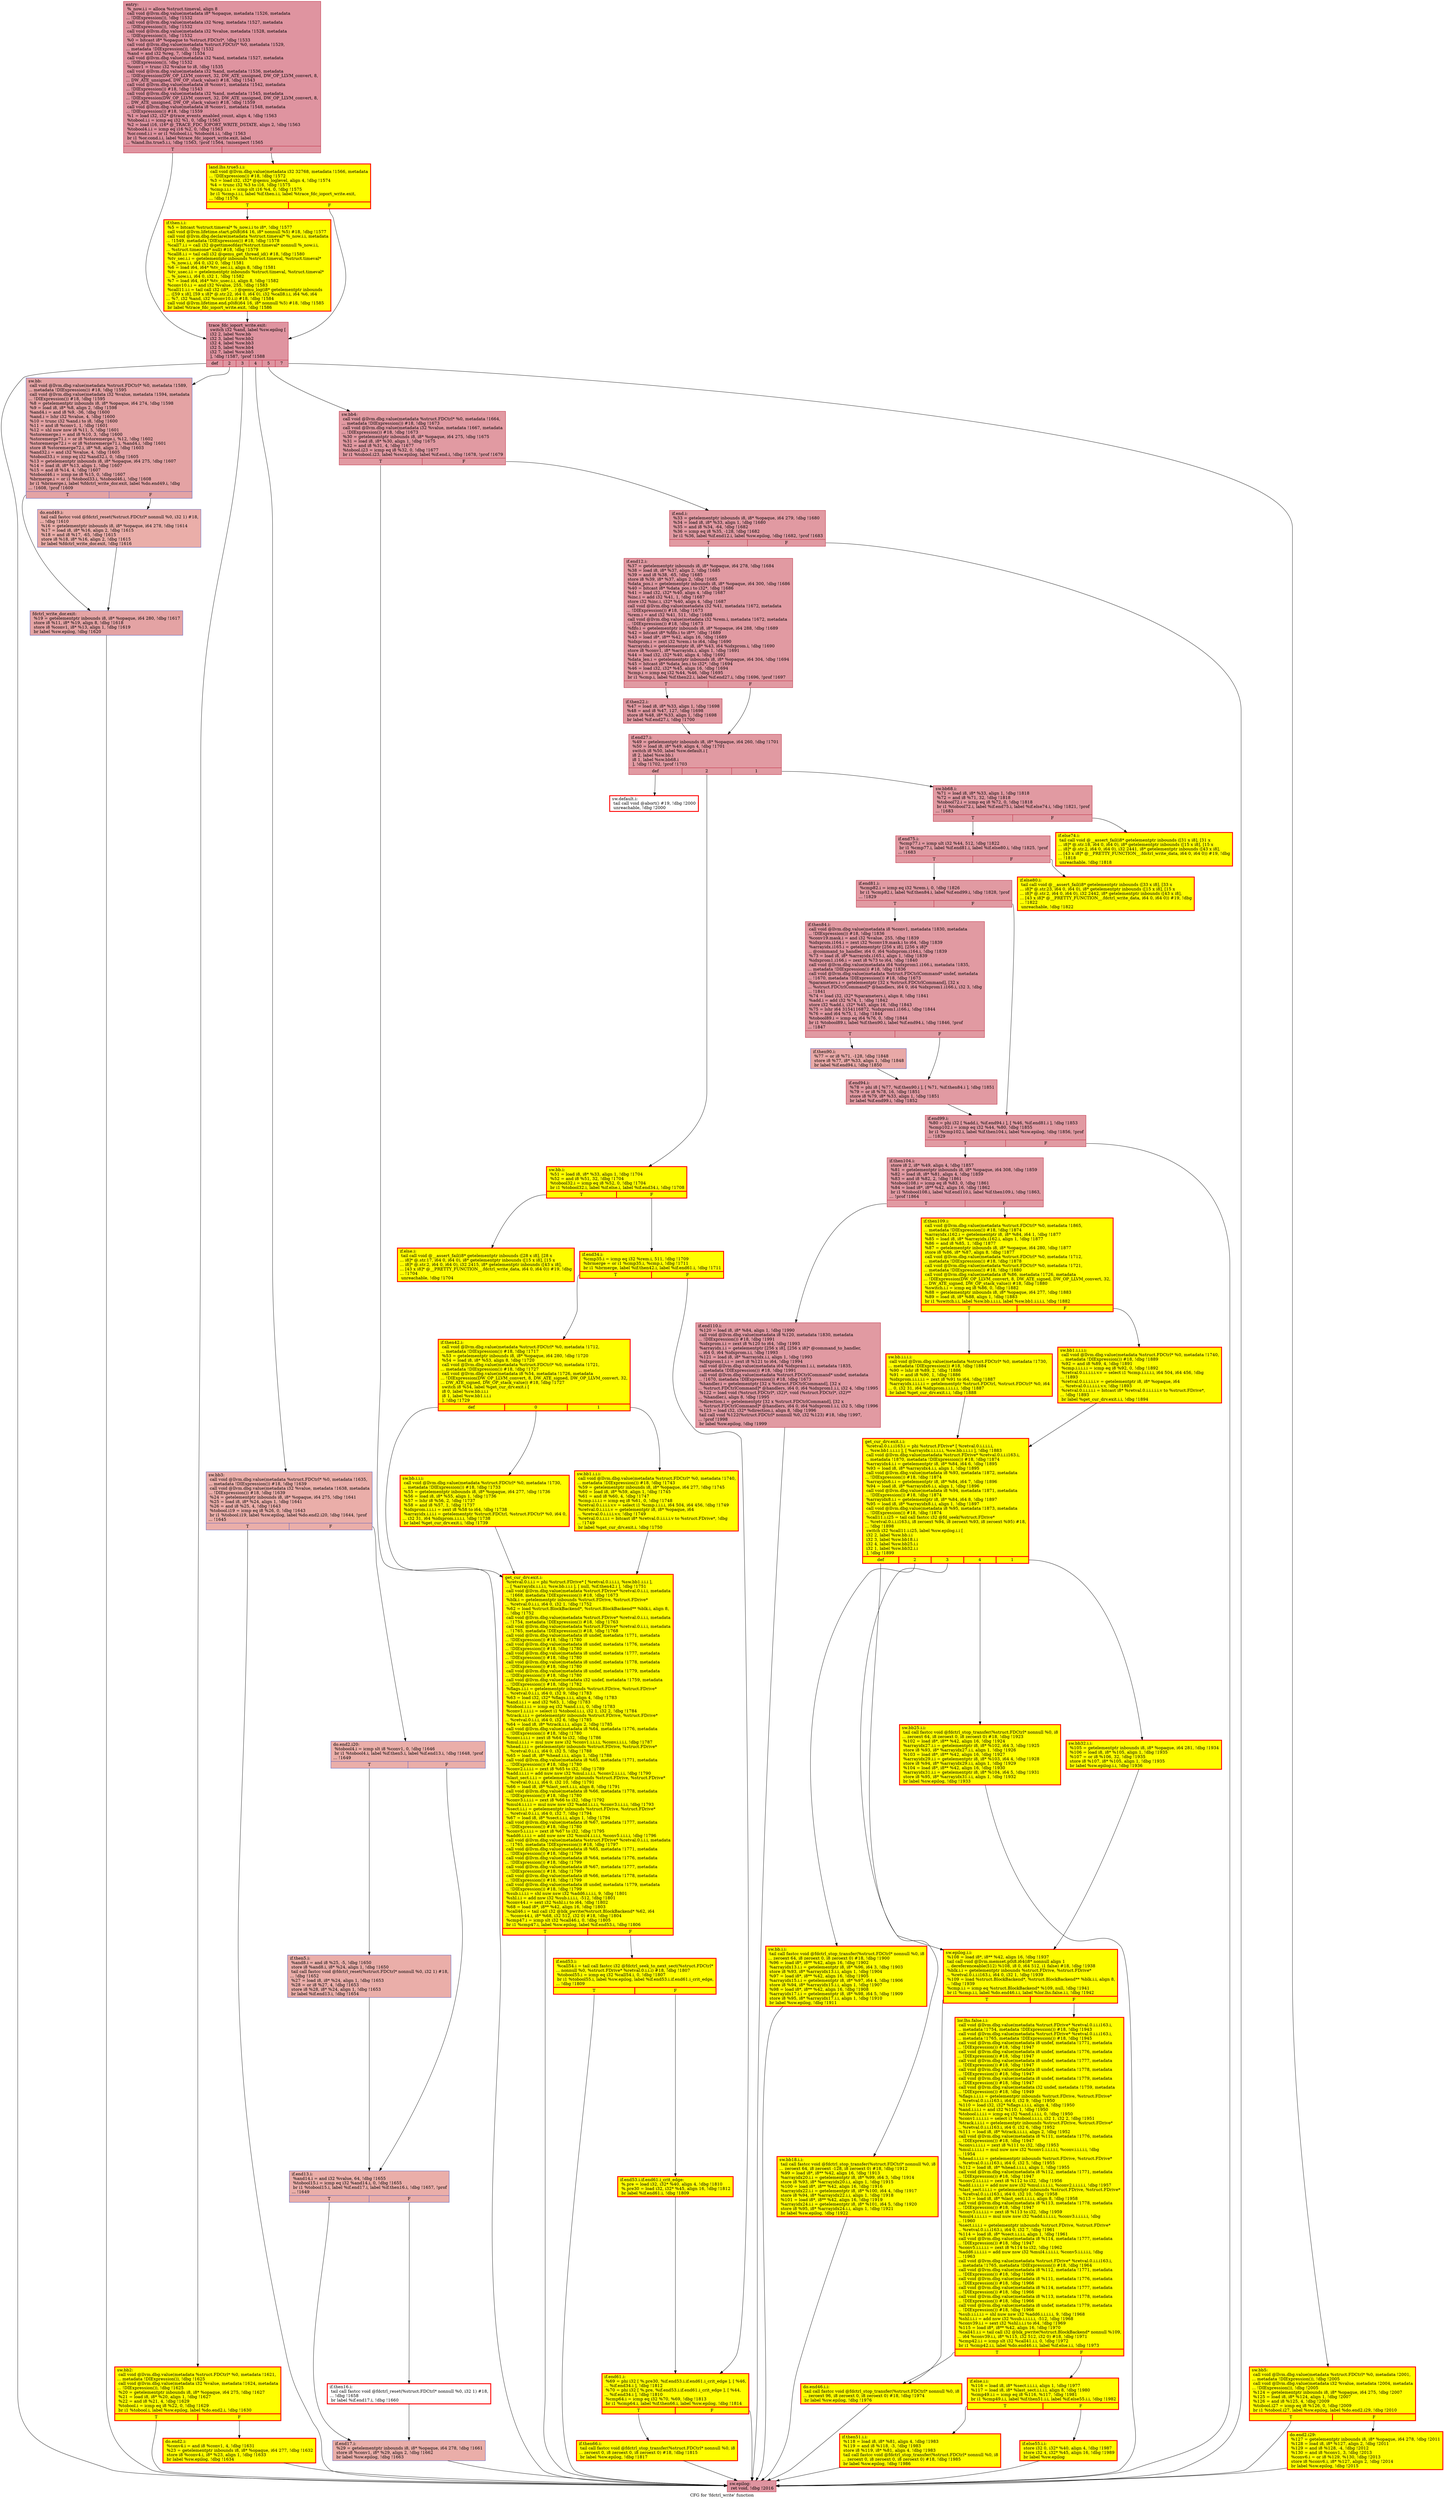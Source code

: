 digraph "CFG for 'fdctrl_write' function" {
	label="CFG for 'fdctrl_write' function";

	Node0x55f141064280 [shape=record,color="#b70d28ff", style=filled, fillcolor="#b70d2870",label="{entry:\l  %_now.i.i = alloca %struct.timeval, align 8\l  call void @llvm.dbg.value(metadata i8* %opaque, metadata !1526, metadata\l... !DIExpression()), !dbg !1532\l  call void @llvm.dbg.value(metadata i32 %reg, metadata !1527, metadata\l... !DIExpression()), !dbg !1532\l  call void @llvm.dbg.value(metadata i32 %value, metadata !1528, metadata\l... !DIExpression()), !dbg !1532\l  %0 = bitcast i8* %opaque to %struct.FDCtrl*, !dbg !1533\l  call void @llvm.dbg.value(metadata %struct.FDCtrl* %0, metadata !1529,\l... metadata !DIExpression()), !dbg !1532\l  %and = and i32 %reg, 7, !dbg !1534\l  call void @llvm.dbg.value(metadata i32 %and, metadata !1527, metadata\l... !DIExpression()), !dbg !1532\l  %conv1 = trunc i32 %value to i8, !dbg !1535\l  call void @llvm.dbg.value(metadata i32 %and, metadata !1536, metadata\l... !DIExpression(DW_OP_LLVM_convert, 32, DW_ATE_unsigned, DW_OP_LLVM_convert, 8,\l... DW_ATE_unsigned, DW_OP_stack_value)) #18, !dbg !1543\l  call void @llvm.dbg.value(metadata i8 %conv1, metadata !1542, metadata\l... !DIExpression()) #18, !dbg !1543\l  call void @llvm.dbg.value(metadata i32 %and, metadata !1545, metadata\l... !DIExpression(DW_OP_LLVM_convert, 32, DW_ATE_unsigned, DW_OP_LLVM_convert, 8,\l... DW_ATE_unsigned, DW_OP_stack_value)) #18, !dbg !1559\l  call void @llvm.dbg.value(metadata i8 %conv1, metadata !1548, metadata\l... !DIExpression()) #18, !dbg !1559\l  %1 = load i32, i32* @trace_events_enabled_count, align 4, !dbg !1563\l  %tobool.i.i = icmp eq i32 %1, 0, !dbg !1563\l  %2 = load i16, i16* @_TRACE_FDC_IOPORT_WRITE_DSTATE, align 2, !dbg !1563\l  %tobool4.i.i = icmp eq i16 %2, 0, !dbg !1563\l  %or.cond.i.i = or i1 %tobool.i.i, %tobool4.i.i, !dbg !1563\l  br i1 %or.cond.i.i, label %trace_fdc_ioport_write.exit, label\l... %land.lhs.true5.i.i, !dbg !1563, !prof !1564, !misexpect !1565\l|{<s0>T|<s1>F}}"];
	Node0x55f141064280:s0 -> Node0x55f14105be40;
	Node0x55f141064280:s1 -> Node0x55f141142020;
	Node0x55f141142020 [shape=record,penwidth=3.0, style="filled", color="red", fillcolor="yellow",label="{land.lhs.true5.i.i:                               \l  call void @llvm.dbg.value(metadata i32 32768, metadata !1566, metadata\l... !DIExpression()) #18, !dbg !1572\l  %3 = load i32, i32* @qemu_loglevel, align 4, !dbg !1574\l  %4 = trunc i32 %3 to i16, !dbg !1575\l  %cmp.i.i.i = icmp slt i16 %4, 0, !dbg !1575\l  br i1 %cmp.i.i.i, label %if.then.i.i, label %trace_fdc_ioport_write.exit,\l... !dbg !1576\l|{<s0>T|<s1>F}}"];
	Node0x55f141142020:s0 -> Node0x55f141079f00;
	Node0x55f141142020:s1 -> Node0x55f14105be40;
	Node0x55f141079f00 [shape=record,penwidth=3.0, style="filled", color="red", fillcolor="yellow",label="{if.then.i.i:                                      \l  %5 = bitcast %struct.timeval* %_now.i.i to i8*, !dbg !1577\l  call void @llvm.lifetime.start.p0i8(i64 16, i8* nonnull %5) #18, !dbg !1577\l  call void @llvm.dbg.declare(metadata %struct.timeval* %_now.i.i, metadata\l... !1549, metadata !DIExpression()) #18, !dbg !1578\l  %call7.i.i = call i32 @gettimeofday(%struct.timeval* nonnull %_now.i.i,\l... %struct.timezone* null) #18, !dbg !1579\l  %call8.i.i = tail call i32 @qemu_get_thread_id() #18, !dbg !1580\l  %tv_sec.i.i = getelementptr inbounds %struct.timeval, %struct.timeval*\l... %_now.i.i, i64 0, i32 0, !dbg !1581\l  %6 = load i64, i64* %tv_sec.i.i, align 8, !dbg !1581\l  %tv_usec.i.i = getelementptr inbounds %struct.timeval, %struct.timeval*\l... %_now.i.i, i64 0, i32 1, !dbg !1582\l  %7 = load i64, i64* %tv_usec.i.i, align 8, !dbg !1582\l  %conv10.i.i = and i32 %value, 255, !dbg !1583\l  %call11.i.i = tail call i32 (i8*, ...) @qemu_log(i8* getelementptr inbounds\l... ([59 x i8], [59 x i8]* @.str.22, i64 0, i64 0), i32 %call8.i.i, i64 %6, i64\l... %7, i32 %and, i32 %conv10.i.i) #18, !dbg !1584\l  call void @llvm.lifetime.end.p0i8(i64 16, i8* nonnull %5) #18, !dbg !1585\l  br label %trace_fdc_ioport_write.exit, !dbg !1586\l}"];
	Node0x55f141079f00 -> Node0x55f14105be40;
	Node0x55f14105be40 [shape=record,color="#b70d28ff", style=filled, fillcolor="#b70d2870",label="{trace_fdc_ioport_write.exit:                      \l  switch i32 %and, label %sw.epilog [\l    i32 2, label %sw.bb\l    i32 3, label %sw.bb2\l    i32 4, label %sw.bb3\l    i32 5, label %sw.bb4\l    i32 7, label %sw.bb5\l  ], !dbg !1587, !prof !1588\l|{<s0>def|<s1>2|<s2>3|<s3>4|<s4>5|<s5>7}}"];
	Node0x55f14105be40:s0 -> Node0x55f140de2eb0;
	Node0x55f14105be40:s1 -> Node0x55f1410ccc70;
	Node0x55f14105be40:s2 -> Node0x55f140f42040;
	Node0x55f14105be40:s3 -> Node0x55f140f42890;
	Node0x55f14105be40:s4 -> Node0x55f140f40370;
	Node0x55f14105be40:s5 -> Node0x55f140f674a0;
	Node0x55f1410ccc70 [shape=record,color="#3d50c3ff", style=filled, fillcolor="#c32e3170",label="{sw.bb:                                            \l  call void @llvm.dbg.value(metadata %struct.FDCtrl* %0, metadata !1589,\l... metadata !DIExpression()) #18, !dbg !1595\l  call void @llvm.dbg.value(metadata i32 %value, metadata !1594, metadata\l... !DIExpression()) #18, !dbg !1595\l  %8 = getelementptr inbounds i8, i8* %opaque, i64 274, !dbg !1598\l  %9 = load i8, i8* %8, align 2, !dbg !1598\l  %and4.i = and i8 %9, -36, !dbg !1600\l  %and.i = lshr i32 %value, 4, !dbg !1600\l  %10 = trunc i32 %and.i to i8, !dbg !1600\l  %11 = and i8 %conv1, 1, !dbg !1601\l  %12 = shl nuw nsw i8 %11, 5, !dbg !1601\l  %storemerge.i = and i8 %10, 3, !dbg !1600\l  %storemerge71.i = or i8 %storemerge.i, %12, !dbg !1602\l  %storemerge72.i = or i8 %storemerge71.i, %and4.i, !dbg !1601\l  store i8 %storemerge72.i, i8* %8, align 2, !dbg !1603\l  %and32.i = and i32 %value, 4, !dbg !1605\l  %tobool33.i = icmp eq i32 %and32.i, 0, !dbg !1605\l  %13 = getelementptr inbounds i8, i8* %opaque, i64 275, !dbg !1607\l  %14 = load i8, i8* %13, align 1, !dbg !1607\l  %15 = and i8 %14, 4, !dbg !1607\l  %tobool46.i = icmp ne i8 %15, 0, !dbg !1607\l  %brmerge.i = or i1 %tobool33.i, %tobool46.i, !dbg !1608\l  br i1 %brmerge.i, label %fdctrl_write_dor.exit, label %do.end49.i, !dbg\l... !1608, !prof !1609\l|{<s0>T|<s1>F}}"];
	Node0x55f1410ccc70:s0 -> Node0x55f14119ffc0;
	Node0x55f1410ccc70:s1 -> Node0x55f1411d5d40;
	Node0x55f1411d5d40 [shape=record,color="#3d50c3ff", style=filled, fillcolor="#d0473d70",label="{do.end49.i:                                       \l  tail call fastcc void @fdctrl_reset(%struct.FDCtrl* nonnull %0, i32 1) #18,\l... !dbg !1610\l  %16 = getelementptr inbounds i8, i8* %opaque, i64 278, !dbg !1614\l  %17 = load i8, i8* %16, align 2, !dbg !1615\l  %18 = and i8 %17, -65, !dbg !1615\l  store i8 %18, i8* %16, align 2, !dbg !1615\l  br label %fdctrl_write_dor.exit, !dbg !1616\l}"];
	Node0x55f1411d5d40 -> Node0x55f14119ffc0;
	Node0x55f14119ffc0 [shape=record,color="#3d50c3ff", style=filled, fillcolor="#c32e3170",label="{fdctrl_write_dor.exit:                            \l  %19 = getelementptr inbounds i8, i8* %opaque, i64 280, !dbg !1617\l  store i8 %11, i8* %19, align 8, !dbg !1618\l  store i8 %conv1, i8* %13, align 1, !dbg !1619\l  br label %sw.epilog, !dbg !1620\l}"];
	Node0x55f14119ffc0 -> Node0x55f140de2eb0;
	Node0x55f140f42040 [shape=record,penwidth=3.0, style="filled", color="red", fillcolor="yellow",label="{sw.bb2:                                           \l  call void @llvm.dbg.value(metadata %struct.FDCtrl* %0, metadata !1621,\l... metadata !DIExpression()), !dbg !1625\l  call void @llvm.dbg.value(metadata i32 %value, metadata !1624, metadata\l... !DIExpression()), !dbg !1625\l  %20 = getelementptr inbounds i8, i8* %opaque, i64 275, !dbg !1627\l  %21 = load i8, i8* %20, align 1, !dbg !1627\l  %22 = and i8 %21, 4, !dbg !1629\l  %tobool.i = icmp eq i8 %22, 0, !dbg !1629\l  br i1 %tobool.i, label %sw.epilog, label %do.end2.i, !dbg !1630\l|{<s0>T|<s1>F}}"];
	Node0x55f140f42040:s0 -> Node0x55f140de2eb0;
	Node0x55f140f42040:s1 -> Node0x55f14107a4e0;
	Node0x55f14107a4e0 [shape=record,penwidth=3.0, style="filled", color="red", fillcolor="yellow",label="{do.end2.i:                                        \l  %conv4.i = and i8 %conv1, 4, !dbg !1631\l  %23 = getelementptr inbounds i8, i8* %opaque, i64 277, !dbg !1632\l  store i8 %conv4.i, i8* %23, align 1, !dbg !1633\l  br label %sw.epilog, !dbg !1634\l}"];
	Node0x55f14107a4e0 -> Node0x55f140de2eb0;
	Node0x55f140f42890 [shape=record,color="#3d50c3ff", style=filled, fillcolor="#d0473d70",label="{sw.bb3:                                           \l  call void @llvm.dbg.value(metadata %struct.FDCtrl* %0, metadata !1635,\l... metadata !DIExpression()) #18, !dbg !1639\l  call void @llvm.dbg.value(metadata i32 %value, metadata !1638, metadata\l... !DIExpression()) #18, !dbg !1639\l  %24 = getelementptr inbounds i8, i8* %opaque, i64 275, !dbg !1641\l  %25 = load i8, i8* %24, align 1, !dbg !1641\l  %26 = and i8 %25, 4, !dbg !1643\l  %tobool.i19 = icmp eq i8 %26, 0, !dbg !1643\l  br i1 %tobool.i19, label %sw.epilog, label %do.end2.i20, !dbg !1644, !prof\l... !1645\l|{<s0>T|<s1>F}}"];
	Node0x55f140f42890:s0 -> Node0x55f140de2eb0;
	Node0x55f140f42890:s1 -> Node0x55f1410e62a0;
	Node0x55f1410e62a0 [shape=record,color="#3d50c3ff", style=filled, fillcolor="#d0473d70",label="{do.end2.i20:                                      \l  %tobool4.i = icmp slt i8 %conv1, 0, !dbg !1646\l  br i1 %tobool4.i, label %if.then5.i, label %if.end13.i, !dbg !1648, !prof\l... !1649\l|{<s0>T|<s1>F}}"];
	Node0x55f1410e62a0:s0 -> Node0x55f141079bb0;
	Node0x55f1410e62a0:s1 -> Node0x55f1410dd290;
	Node0x55f141079bb0 [shape=record,color="#3d50c3ff", style=filled, fillcolor="#d0473d70",label="{if.then5.i:                                       \l  %and8.i = and i8 %25, -5, !dbg !1650\l  store i8 %and8.i, i8* %24, align 1, !dbg !1650\l  tail call fastcc void @fdctrl_reset(%struct.FDCtrl* nonnull %0, i32 1) #18,\l... !dbg !1652\l  %27 = load i8, i8* %24, align 1, !dbg !1653\l  %28 = or i8 %27, 4, !dbg !1653\l  store i8 %28, i8* %24, align 1, !dbg !1653\l  br label %if.end13.i, !dbg !1654\l}"];
	Node0x55f141079bb0 -> Node0x55f1410dd290;
	Node0x55f1410dd290 [shape=record,color="#3d50c3ff", style=filled, fillcolor="#d0473d70",label="{if.end13.i:                                       \l  %and14.i = and i32 %value, 64, !dbg !1655\l  %tobool15.i = icmp eq i32 %and14.i, 0, !dbg !1655\l  br i1 %tobool15.i, label %if.end17.i, label %if.then16.i, !dbg !1657, !prof\l... !1649\l|{<s0>T|<s1>F}}"];
	Node0x55f1410dd290:s0 -> Node0x55f140f40b10;
	Node0x55f1410dd290:s1 -> Node0x55f14119fe40;
	Node0x55f14119fe40 [shape=record,penwidth=3.0, color="red",label="{if.then16.i:                                      \l  tail call fastcc void @fdctrl_reset(%struct.FDCtrl* nonnull %0, i32 1) #18,\l... !dbg !1658\l  br label %if.end17.i, !dbg !1660\l}"];
	Node0x55f14119fe40 -> Node0x55f140f40b10;
	Node0x55f140f40b10 [shape=record,color="#3d50c3ff", style=filled, fillcolor="#d0473d70",label="{if.end17.i:                                       \l  %29 = getelementptr inbounds i8, i8* %opaque, i64 278, !dbg !1661\l  store i8 %conv1, i8* %29, align 2, !dbg !1662\l  br label %sw.epilog, !dbg !1663\l}"];
	Node0x55f140f40b10 -> Node0x55f140de2eb0;
	Node0x55f140f40370 [shape=record,color="#b70d28ff", style=filled, fillcolor="#bb1b2c70",label="{sw.bb4:                                           \l  call void @llvm.dbg.value(metadata %struct.FDCtrl* %0, metadata !1664,\l... metadata !DIExpression()) #18, !dbg !1673\l  call void @llvm.dbg.value(metadata i32 %value, metadata !1667, metadata\l... !DIExpression()) #18, !dbg !1673\l  %30 = getelementptr inbounds i8, i8* %opaque, i64 275, !dbg !1675\l  %31 = load i8, i8* %30, align 1, !dbg !1675\l  %32 = and i8 %31, 4, !dbg !1677\l  %tobool.i23 = icmp eq i8 %32, 0, !dbg !1677\l  br i1 %tobool.i23, label %sw.epilog, label %if.end.i, !dbg !1678, !prof !1679\l|{<s0>T|<s1>F}}"];
	Node0x55f140f40370:s0 -> Node0x55f140de2eb0;
	Node0x55f140f40370:s1 -> Node0x55f1410e9900;
	Node0x55f1410e9900 [shape=record,color="#b70d28ff", style=filled, fillcolor="#bb1b2c70",label="{if.end.i:                                         \l  %33 = getelementptr inbounds i8, i8* %opaque, i64 279, !dbg !1680\l  %34 = load i8, i8* %33, align 1, !dbg !1680\l  %35 = and i8 %34, -64, !dbg !1682\l  %36 = icmp eq i8 %35, -128, !dbg !1682\l  br i1 %36, label %if.end12.i, label %sw.epilog, !dbg !1682, !prof !1683\l|{<s0>T|<s1>F}}"];
	Node0x55f1410e9900:s0 -> Node0x55f1411d51e0;
	Node0x55f1410e9900:s1 -> Node0x55f140de2eb0;
	Node0x55f1411d51e0 [shape=record,color="#b70d28ff", style=filled, fillcolor="#bb1b2c70",label="{if.end12.i:                                       \l  %37 = getelementptr inbounds i8, i8* %opaque, i64 278, !dbg !1684\l  %38 = load i8, i8* %37, align 2, !dbg !1685\l  %39 = and i8 %38, -65, !dbg !1685\l  store i8 %39, i8* %37, align 2, !dbg !1685\l  %data_pos.i = getelementptr inbounds i8, i8* %opaque, i64 300, !dbg !1686\l  %40 = bitcast i8* %data_pos.i to i32*, !dbg !1686\l  %41 = load i32, i32* %40, align 4, !dbg !1687\l  %inc.i = add i32 %41, 1, !dbg !1687\l  store i32 %inc.i, i32* %40, align 4, !dbg !1687\l  call void @llvm.dbg.value(metadata i32 %41, metadata !1672, metadata\l... !DIExpression()) #18, !dbg !1673\l  %rem.i = and i32 %41, 511, !dbg !1688\l  call void @llvm.dbg.value(metadata i32 %rem.i, metadata !1672, metadata\l... !DIExpression()) #18, !dbg !1673\l  %fifo.i = getelementptr inbounds i8, i8* %opaque, i64 288, !dbg !1689\l  %42 = bitcast i8* %fifo.i to i8**, !dbg !1689\l  %43 = load i8*, i8** %42, align 16, !dbg !1689\l  %idxprom.i = zext i32 %rem.i to i64, !dbg !1690\l  %arrayidx.i = getelementptr i8, i8* %43, i64 %idxprom.i, !dbg !1690\l  store i8 %conv1, i8* %arrayidx.i, align 1, !dbg !1691\l  %44 = load i32, i32* %40, align 4, !dbg !1692\l  %data_len.i = getelementptr inbounds i8, i8* %opaque, i64 304, !dbg !1694\l  %45 = bitcast i8* %data_len.i to i32*, !dbg !1694\l  %46 = load i32, i32* %45, align 16, !dbg !1694\l  %cmp.i = icmp eq i32 %44, %46, !dbg !1695\l  br i1 %cmp.i, label %if.then22.i, label %if.end27.i, !dbg !1696, !prof !1697\l|{<s0>T|<s1>F}}"];
	Node0x55f1411d51e0:s0 -> Node0x55f14110e670;
	Node0x55f1411d51e0:s1 -> Node0x55f1411f9c50;
	Node0x55f14110e670 [shape=record,color="#b70d28ff", style=filled, fillcolor="#bb1b2c70",label="{if.then22.i:                                      \l  %47 = load i8, i8* %33, align 1, !dbg !1698\l  %48 = and i8 %47, 127, !dbg !1698\l  store i8 %48, i8* %33, align 1, !dbg !1698\l  br label %if.end27.i, !dbg !1700\l}"];
	Node0x55f14110e670 -> Node0x55f1411f9c50;
	Node0x55f1411f9c50 [shape=record,color="#b70d28ff", style=filled, fillcolor="#bb1b2c70",label="{if.end27.i:                                       \l  %49 = getelementptr inbounds i8, i8* %opaque, i64 260, !dbg !1701\l  %50 = load i8, i8* %49, align 4, !dbg !1701\l  switch i8 %50, label %sw.default.i [\l    i8 2, label %sw.bb.i\l    i8 1, label %sw.bb68.i\l  ], !dbg !1702, !prof !1703\l|{<s0>def|<s1>2|<s2>1}}"];
	Node0x55f1411f9c50:s0 -> Node0x55f1410da920;
	Node0x55f1411f9c50:s1 -> Node0x55f1410b5dc0;
	Node0x55f1411f9c50:s2 -> Node0x55f1410ea370;
	Node0x55f1410b5dc0 [shape=record,penwidth=3.0, style="filled", color="red", fillcolor="yellow",label="{sw.bb.i:                                          \l  %51 = load i8, i8* %33, align 1, !dbg !1704\l  %52 = and i8 %51, 32, !dbg !1704\l  %tobool32.i = icmp eq i8 %52, 0, !dbg !1704\l  br i1 %tobool32.i, label %if.else.i, label %if.end34.i, !dbg !1708\l|{<s0>T|<s1>F}}"];
	Node0x55f1410b5dc0:s0 -> Node0x55f141075e40;
	Node0x55f1410b5dc0:s1 -> Node0x55f14121d9b0;
	Node0x55f141075e40 [shape=record,penwidth=3.0, style="filled", color="red", fillcolor="yellow",label="{if.else.i:                                        \l  tail call void @__assert_fail(i8* getelementptr inbounds ([28 x i8], [28 x\l... i8]* @.str.17, i64 0, i64 0), i8* getelementptr inbounds ([15 x i8], [15 x\l... i8]* @.str.2, i64 0, i64 0), i32 2415, i8* getelementptr inbounds ([43 x i8],\l... [43 x i8]* @__PRETTY_FUNCTION__.fdctrl_write_data, i64 0, i64 0)) #19, !dbg\l... !1704\l  unreachable, !dbg !1704\l}"];
	Node0x55f14121d9b0 [shape=record,penwidth=3.0, style="filled", color="red", fillcolor="yellow",label="{if.end34.i:                                       \l  %cmp35.i = icmp eq i32 %rem.i, 511, !dbg !1709\l  %brmerge = or i1 %cmp35.i, %cmp.i, !dbg !1711\l  br i1 %brmerge, label %if.then42.i, label %if.end61.i, !dbg !1711\l|{<s0>T|<s1>F}}"];
	Node0x55f14121d9b0:s0 -> Node0x55f140fce060;
	Node0x55f14121d9b0:s1 -> Node0x55f14104d3b0;
	Node0x55f140fce060 [shape=record,penwidth=3.0, style="filled", color="red", fillcolor="yellow",label="{if.then42.i:                                      \l  call void @llvm.dbg.value(metadata %struct.FDCtrl* %0, metadata !1712,\l... metadata !DIExpression()) #18, !dbg !1717\l  %53 = getelementptr inbounds i8, i8* %opaque, i64 280, !dbg !1720\l  %54 = load i8, i8* %53, align 8, !dbg !1720\l  call void @llvm.dbg.value(metadata %struct.FDCtrl* %0, metadata !1721,\l... metadata !DIExpression()) #18, !dbg !1727\l  call void @llvm.dbg.value(metadata i8 %54, metadata !1726, metadata\l... !DIExpression(DW_OP_LLVM_convert, 8, DW_ATE_signed, DW_OP_LLVM_convert, 32,\l... DW_ATE_signed, DW_OP_stack_value)) #18, !dbg !1727\l  switch i8 %54, label %get_cur_drv.exit.i [\l    i8 0, label %sw.bb.i.i.i\l    i8 1, label %sw.bb1.i.i.i\l  ], !dbg !1729\l|{<s0>def|<s1>0|<s2>1}}"];
	Node0x55f140fce060:s0 -> Node0x55f14108fbd0;
	Node0x55f140fce060:s1 -> Node0x55f1411d56d0;
	Node0x55f140fce060:s2 -> Node0x55f14107c710;
	Node0x55f1411d56d0 [shape=record,penwidth=3.0, style="filled", color="red", fillcolor="yellow",label="{sw.bb.i.i.i:                                      \l  call void @llvm.dbg.value(metadata %struct.FDCtrl* %0, metadata !1730,\l... metadata !DIExpression()) #18, !dbg !1733\l  %55 = getelementptr inbounds i8, i8* %opaque, i64 277, !dbg !1736\l  %56 = load i8, i8* %55, align 1, !dbg !1736\l  %57 = lshr i8 %56, 2, !dbg !1737\l  %58 = and i8 %57, 1, !dbg !1737\l  %idxprom.i.i.i.i = zext i8 %58 to i64, !dbg !1738\l  %arrayidx.i.i.i.i = getelementptr %struct.FDCtrl, %struct.FDCtrl* %0, i64 0,\l... i32 31, i64 %idxprom.i.i.i.i, !dbg !1738\l  br label %get_cur_drv.exit.i, !dbg !1739\l}"];
	Node0x55f1411d56d0 -> Node0x55f14108fbd0;
	Node0x55f14107c710 [shape=record,penwidth=3.0, style="filled", color="red", fillcolor="yellow",label="{sw.bb1.i.i.i:                                     \l  call void @llvm.dbg.value(metadata %struct.FDCtrl* %0, metadata !1740,\l... metadata !DIExpression()) #18, !dbg !1743\l  %59 = getelementptr inbounds i8, i8* %opaque, i64 277, !dbg !1745\l  %60 = load i8, i8* %59, align 1, !dbg !1745\l  %61 = and i8 %60, 4, !dbg !1747\l  %cmp.i.i.i.i = icmp eq i8 %61, 0, !dbg !1748\l  %retval.0.i.i.i.i.v.v = select i1 %cmp.i.i.i.i, i64 504, i64 456, !dbg !1749\l  %retval.0.i.i.i.i.v = getelementptr i8, i8* %opaque, i64\l... %retval.0.i.i.i.i.v.v, !dbg !1749\l  %retval.0.i.i.i.i = bitcast i8* %retval.0.i.i.i.i.v to %struct.FDrive*, !dbg\l... !1749\l  br label %get_cur_drv.exit.i, !dbg !1750\l}"];
	Node0x55f14107c710 -> Node0x55f14108fbd0;
	Node0x55f14108fbd0 [shape=record,penwidth=3.0, style="filled", color="red", fillcolor="yellow",label="{get_cur_drv.exit.i:                               \l  %retval.0.i.i.i = phi %struct.FDrive* [ %retval.0.i.i.i.i, %sw.bb1.i.i.i ],\l... [ %arrayidx.i.i.i.i, %sw.bb.i.i.i ], [ null, %if.then42.i ], !dbg !1751\l  call void @llvm.dbg.value(metadata %struct.FDrive* %retval.0.i.i.i, metadata\l... !1668, metadata !DIExpression()) #18, !dbg !1673\l  %blk.i = getelementptr inbounds %struct.FDrive, %struct.FDrive*\l... %retval.0.i.i.i, i64 0, i32 1, !dbg !1752\l  %62 = load %struct.BlockBackend*, %struct.BlockBackend** %blk.i, align 8,\l... !dbg !1752\l  call void @llvm.dbg.value(metadata %struct.FDrive* %retval.0.i.i.i, metadata\l... !1754, metadata !DIExpression()) #18, !dbg !1763\l  call void @llvm.dbg.value(metadata %struct.FDrive* %retval.0.i.i.i, metadata\l... !1765, metadata !DIExpression()) #18, !dbg !1768\l  call void @llvm.dbg.value(metadata i8 undef, metadata !1771, metadata\l... !DIExpression()) #18, !dbg !1780\l  call void @llvm.dbg.value(metadata i8 undef, metadata !1776, metadata\l... !DIExpression()) #18, !dbg !1780\l  call void @llvm.dbg.value(metadata i8 undef, metadata !1777, metadata\l... !DIExpression()) #18, !dbg !1780\l  call void @llvm.dbg.value(metadata i8 undef, metadata !1778, metadata\l... !DIExpression()) #18, !dbg !1780\l  call void @llvm.dbg.value(metadata i8 undef, metadata !1779, metadata\l... !DIExpression()) #18, !dbg !1780\l  call void @llvm.dbg.value(metadata i32 undef, metadata !1759, metadata\l... !DIExpression()) #18, !dbg !1782\l  %flags.i.i.i = getelementptr inbounds %struct.FDrive, %struct.FDrive*\l... %retval.0.i.i.i, i64 0, i32 9, !dbg !1783\l  %63 = load i32, i32* %flags.i.i.i, align 4, !dbg !1783\l  %and.i.i.i = and i32 %63, 1, !dbg !1783\l  %tobool.i.i.i = icmp eq i32 %and.i.i.i, 0, !dbg !1783\l  %conv1.i.i.i.i = select i1 %tobool.i.i.i, i32 1, i32 2, !dbg !1784\l  %track.i.i.i = getelementptr inbounds %struct.FDrive, %struct.FDrive*\l... %retval.0.i.i.i, i64 0, i32 6, !dbg !1785\l  %64 = load i8, i8* %track.i.i.i, align 2, !dbg !1785\l  call void @llvm.dbg.value(metadata i8 %64, metadata !1776, metadata\l... !DIExpression()) #18, !dbg !1780\l  %conv.i.i.i.i = zext i8 %64 to i32, !dbg !1786\l  %mul.i.i.i.i = mul nuw nsw i32 %conv1.i.i.i.i, %conv.i.i.i.i, !dbg !1787\l  %head.i.i.i = getelementptr inbounds %struct.FDrive, %struct.FDrive*\l... %retval.0.i.i.i, i64 0, i32 5, !dbg !1788\l  %65 = load i8, i8* %head.i.i.i, align 1, !dbg !1788\l  call void @llvm.dbg.value(metadata i8 %65, metadata !1771, metadata\l... !DIExpression()) #18, !dbg !1780\l  %conv2.i.i.i.i = zext i8 %65 to i32, !dbg !1789\l  %add.i.i.i.i = add nuw nsw i32 %mul.i.i.i.i, %conv2.i.i.i.i, !dbg !1790\l  %last_sect.i.i.i = getelementptr inbounds %struct.FDrive, %struct.FDrive*\l... %retval.0.i.i.i, i64 0, i32 10, !dbg !1791\l  %66 = load i8, i8* %last_sect.i.i.i, align 8, !dbg !1791\l  call void @llvm.dbg.value(metadata i8 %66, metadata !1778, metadata\l... !DIExpression()) #18, !dbg !1780\l  %conv3.i.i.i.i = zext i8 %66 to i32, !dbg !1792\l  %mul4.i.i.i.i = mul nuw nsw i32 %add.i.i.i.i, %conv3.i.i.i.i, !dbg !1793\l  %sect.i.i.i = getelementptr inbounds %struct.FDrive, %struct.FDrive*\l... %retval.0.i.i.i, i64 0, i32 7, !dbg !1794\l  %67 = load i8, i8* %sect.i.i.i, align 1, !dbg !1794\l  call void @llvm.dbg.value(metadata i8 %67, metadata !1777, metadata\l... !DIExpression()) #18, !dbg !1780\l  %conv5.i.i.i.i = zext i8 %67 to i32, !dbg !1795\l  %add6.i.i.i.i = add nuw nsw i32 %mul4.i.i.i.i, %conv5.i.i.i.i, !dbg !1796\l  call void @llvm.dbg.value(metadata %struct.FDrive* %retval.0.i.i.i, metadata\l... !1765, metadata !DIExpression()) #18, !dbg !1797\l  call void @llvm.dbg.value(metadata i8 %65, metadata !1771, metadata\l... !DIExpression()) #18, !dbg !1799\l  call void @llvm.dbg.value(metadata i8 %64, metadata !1776, metadata\l... !DIExpression()) #18, !dbg !1799\l  call void @llvm.dbg.value(metadata i8 %67, metadata !1777, metadata\l... !DIExpression()) #18, !dbg !1799\l  call void @llvm.dbg.value(metadata i8 %66, metadata !1778, metadata\l... !DIExpression()) #18, !dbg !1799\l  call void @llvm.dbg.value(metadata i8 undef, metadata !1779, metadata\l... !DIExpression()) #18, !dbg !1799\l  %sub.i.i.i.i = shl nuw nsw i32 %add6.i.i.i.i, 9, !dbg !1801\l  %shl.i.i = add nsw i32 %sub.i.i.i.i, -512, !dbg !1801\l  %conv44.i = sext i32 %shl.i.i to i64, !dbg !1802\l  %68 = load i8*, i8** %42, align 16, !dbg !1803\l  %call46.i = tail call i32 @blk_pwrite(%struct.BlockBackend* %62, i64\l... %conv44.i, i8* %68, i32 512, i32 0) #18, !dbg !1804\l  %cmp47.i = icmp slt i32 %call46.i, 0, !dbg !1805\l  br i1 %cmp47.i, label %sw.epilog, label %if.end53.i, !dbg !1806\l|{<s0>T|<s1>F}}"];
	Node0x55f14108fbd0:s0 -> Node0x55f140de2eb0;
	Node0x55f14108fbd0:s1 -> Node0x55f1411972c0;
	Node0x55f1411972c0 [shape=record,penwidth=3.0, style="filled", color="red", fillcolor="yellow",label="{if.end53.i:                                       \l  %call54.i = tail call fastcc i32 @fdctrl_seek_to_next_sect(%struct.FDCtrl*\l... nonnull %0, %struct.FDrive* %retval.0.i.i.i) #18, !dbg !1807\l  %tobool55.i = icmp eq i32 %call54.i, 0, !dbg !1807\l  br i1 %tobool55.i, label %sw.epilog, label %if.end53.i.if.end61.i_crit_edge,\l... !dbg !1809\l|{<s0>T|<s1>F}}"];
	Node0x55f1411972c0:s0 -> Node0x55f140de2eb0;
	Node0x55f1411972c0:s1 -> Node0x55f1411464b0;
	Node0x55f1411464b0 [shape=record,penwidth=3.0, style="filled", color="red", fillcolor="yellow",label="{if.end53.i.if.end61.i_crit_edge:                  \l  %.pre = load i32, i32* %40, align 4, !dbg !1810\l  %.pre30 = load i32, i32* %45, align 16, !dbg !1812\l  br label %if.end61.i, !dbg !1809\l}"];
	Node0x55f1411464b0 -> Node0x55f14104d3b0;
	Node0x55f14104d3b0 [shape=record,penwidth=3.0, style="filled", color="red", fillcolor="yellow",label="{if.end61.i:                                       \l  %69 = phi i32 [ %.pre30, %if.end53.i.if.end61.i_crit_edge ], [ %46,\l... %if.end34.i ], !dbg !1812\l  %70 = phi i32 [ %.pre, %if.end53.i.if.end61.i_crit_edge ], [ %44,\l... %if.end34.i ], !dbg !1810\l  %cmp64.i = icmp eq i32 %70, %69, !dbg !1813\l  br i1 %cmp64.i, label %if.then66.i, label %sw.epilog, !dbg !1814\l|{<s0>T|<s1>F}}"];
	Node0x55f14104d3b0:s0 -> Node0x55f1410a1270;
	Node0x55f14104d3b0:s1 -> Node0x55f140de2eb0;
	Node0x55f1410a1270 [shape=record,penwidth=3.0, style="filled", color="red", fillcolor="yellow",label="{if.then66.i:                                      \l  tail call fastcc void @fdctrl_stop_transfer(%struct.FDCtrl* nonnull %0, i8\l... zeroext 0, i8 zeroext 0, i8 zeroext 0) #18, !dbg !1815\l  br label %sw.epilog, !dbg !1817\l}"];
	Node0x55f1410a1270 -> Node0x55f140de2eb0;
	Node0x55f1410ea370 [shape=record,color="#b70d28ff", style=filled, fillcolor="#bb1b2c70",label="{sw.bb68.i:                                        \l  %71 = load i8, i8* %33, align 1, !dbg !1818\l  %72 = and i8 %71, 32, !dbg !1818\l  %tobool72.i = icmp eq i8 %72, 0, !dbg !1818\l  br i1 %tobool72.i, label %if.end75.i, label %if.else74.i, !dbg !1821, !prof\l... !1683\l|{<s0>T|<s1>F}}"];
	Node0x55f1410ea370:s0 -> Node0x55f1411ca580;
	Node0x55f1410ea370:s1 -> Node0x55f1411c5920;
	Node0x55f1411c5920 [shape=record,penwidth=3.0, style="filled", color="red", fillcolor="yellow",label="{if.else74.i:                                      \l  tail call void @__assert_fail(i8* getelementptr inbounds ([31 x i8], [31 x\l... i8]* @.str.18, i64 0, i64 0), i8* getelementptr inbounds ([15 x i8], [15 x\l... i8]* @.str.2, i64 0, i64 0), i32 2441, i8* getelementptr inbounds ([43 x i8],\l... [43 x i8]* @__PRETTY_FUNCTION__.fdctrl_write_data, i64 0, i64 0)) #19, !dbg\l... !1818\l  unreachable, !dbg !1818\l}"];
	Node0x55f1411ca580 [shape=record,color="#b70d28ff", style=filled, fillcolor="#bb1b2c70",label="{if.end75.i:                                       \l  %cmp77.i = icmp ult i32 %44, 512, !dbg !1822\l  br i1 %cmp77.i, label %if.end81.i, label %if.else80.i, !dbg !1825, !prof\l... !1683\l|{<s0>T|<s1>F}}"];
	Node0x55f1411ca580:s0 -> Node0x55f1410ff420;
	Node0x55f1411ca580:s1 -> Node0x55f1410c9120;
	Node0x55f1410c9120 [shape=record,penwidth=3.0, style="filled", color="red", fillcolor="yellow",label="{if.else80.i:                                      \l  tail call void @__assert_fail(i8* getelementptr inbounds ([33 x i8], [33 x\l... i8]* @.str.23, i64 0, i64 0), i8* getelementptr inbounds ([15 x i8], [15 x\l... i8]* @.str.2, i64 0, i64 0), i32 2442, i8* getelementptr inbounds ([43 x i8],\l... [43 x i8]* @__PRETTY_FUNCTION__.fdctrl_write_data, i64 0, i64 0)) #19, !dbg\l... !1822\l  unreachable, !dbg !1822\l}"];
	Node0x55f1410ff420 [shape=record,color="#b70d28ff", style=filled, fillcolor="#bb1b2c70",label="{if.end81.i:                                       \l  %cmp82.i = icmp eq i32 %rem.i, 0, !dbg !1826\l  br i1 %cmp82.i, label %if.then84.i, label %if.end99.i, !dbg !1828, !prof\l... !1829\l|{<s0>T|<s1>F}}"];
	Node0x55f1410ff420:s0 -> Node0x55f14114b100;
	Node0x55f1410ff420:s1 -> Node0x55f1410ddc70;
	Node0x55f14114b100 [shape=record,color="#b70d28ff", style=filled, fillcolor="#bb1b2c70",label="{if.then84.i:                                      \l  call void @llvm.dbg.value(metadata i8 %conv1, metadata !1830, metadata\l... !DIExpression()) #18, !dbg !1836\l  %conv19.mask.i = and i32 %value, 255, !dbg !1839\l  %idxprom.i164.i = zext i32 %conv19.mask.i to i64, !dbg !1839\l  %arrayidx.i165.i = getelementptr [256 x i8], [256 x i8]*\l... @command_to_handler, i64 0, i64 %idxprom.i164.i, !dbg !1839\l  %73 = load i8, i8* %arrayidx.i165.i, align 1, !dbg !1839\l  %idxprom1.i166.i = zext i8 %73 to i64, !dbg !1840\l  call void @llvm.dbg.value(metadata i64 %idxprom1.i166.i, metadata !1835,\l... metadata !DIExpression()) #18, !dbg !1836\l  call void @llvm.dbg.value(metadata %struct.FDCtrlCommand* undef, metadata\l... !1670, metadata !DIExpression()) #18, !dbg !1673\l  %parameters.i = getelementptr [32 x %struct.FDCtrlCommand], [32 x\l... %struct.FDCtrlCommand]* @handlers, i64 0, i64 %idxprom1.i166.i, i32 3, !dbg\l... !1841\l  %74 = load i32, i32* %parameters.i, align 8, !dbg !1841\l  %add.i = add i32 %74, 1, !dbg !1842\l  store i32 %add.i, i32* %45, align 16, !dbg !1843\l  %75 = lshr i64 3154116872, %idxprom1.i166.i, !dbg !1844\l  %76 = and i64 %75, 1, !dbg !1844\l  %tobool89.i = icmp eq i64 %76, 0, !dbg !1844\l  br i1 %tobool89.i, label %if.then90.i, label %if.end94.i, !dbg !1846, !prof\l... !1847\l|{<s0>T|<s1>F}}"];
	Node0x55f14114b100:s0 -> Node0x55f14119bbf0;
	Node0x55f14114b100:s1 -> Node0x55f14110e230;
	Node0x55f14119bbf0 [shape=record,color="#3d50c3ff", style=filled, fillcolor="#ca3b3770",label="{if.then90.i:                                      \l  %77 = or i8 %71, -128, !dbg !1848\l  store i8 %77, i8* %33, align 1, !dbg !1848\l  br label %if.end94.i, !dbg !1850\l}"];
	Node0x55f14119bbf0 -> Node0x55f14110e230;
	Node0x55f14110e230 [shape=record,color="#b70d28ff", style=filled, fillcolor="#bb1b2c70",label="{if.end94.i:                                       \l  %78 = phi i8 [ %77, %if.then90.i ], [ %71, %if.then84.i ], !dbg !1851\l  %79 = or i8 %78, 16, !dbg !1851\l  store i8 %79, i8* %33, align 1, !dbg !1851\l  br label %if.end99.i, !dbg !1852\l}"];
	Node0x55f14110e230 -> Node0x55f1410ddc70;
	Node0x55f1410ddc70 [shape=record,color="#b70d28ff", style=filled, fillcolor="#bb1b2c70",label="{if.end99.i:                                       \l  %80 = phi i32 [ %add.i, %if.end94.i ], [ %46, %if.end81.i ], !dbg !1853\l  %cmp102.i = icmp eq i32 %44, %80, !dbg !1855\l  br i1 %cmp102.i, label %if.then104.i, label %sw.epilog, !dbg !1856, !prof\l... !1829\l|{<s0>T|<s1>F}}"];
	Node0x55f1410ddc70:s0 -> Node0x55f141034730;
	Node0x55f1410ddc70:s1 -> Node0x55f140de2eb0;
	Node0x55f141034730 [shape=record,color="#b70d28ff", style=filled, fillcolor="#bb1b2c70",label="{if.then104.i:                                     \l  store i8 2, i8* %49, align 4, !dbg !1857\l  %81 = getelementptr inbounds i8, i8* %opaque, i64 308, !dbg !1859\l  %82 = load i8, i8* %81, align 4, !dbg !1859\l  %83 = and i8 %82, 2, !dbg !1861\l  %tobool108.i = icmp eq i8 %83, 0, !dbg !1861\l  %84 = load i8*, i8** %42, align 16, !dbg !1862\l  br i1 %tobool108.i, label %if.end110.i, label %if.then109.i, !dbg !1863,\l... !prof !1864\l|{<s0>T|<s1>F}}"];
	Node0x55f141034730:s0 -> Node0x55f141178ef0;
	Node0x55f141034730:s1 -> Node0x55f140fab010;
	Node0x55f140fab010 [shape=record,penwidth=3.0, style="filled", color="red", fillcolor="yellow",label="{if.then109.i:                                     \l  call void @llvm.dbg.value(metadata %struct.FDCtrl* %0, metadata !1865,\l... metadata !DIExpression()) #18, !dbg !1874\l  %arrayidx.i162.i = getelementptr i8, i8* %84, i64 1, !dbg !1877\l  %85 = load i8, i8* %arrayidx.i162.i, align 1, !dbg !1877\l  %86 = and i8 %85, 1, !dbg !1877\l  %87 = getelementptr inbounds i8, i8* %opaque, i64 280, !dbg !1877\l  store i8 %86, i8* %87, align 8, !dbg !1877\l  call void @llvm.dbg.value(metadata %struct.FDCtrl* %0, metadata !1712,\l... metadata !DIExpression()) #18, !dbg !1878\l  call void @llvm.dbg.value(metadata %struct.FDCtrl* %0, metadata !1721,\l... metadata !DIExpression()) #18, !dbg !1880\l  call void @llvm.dbg.value(metadata i8 %86, metadata !1726, metadata\l... !DIExpression(DW_OP_LLVM_convert, 8, DW_ATE_signed, DW_OP_LLVM_convert, 32,\l... DW_ATE_signed, DW_OP_stack_value)) #18, !dbg !1880\l  %switch.i.i = icmp eq i8 %86, 0, !dbg !1882\l  %88 = getelementptr inbounds i8, i8* %opaque, i64 277, !dbg !1883\l  %89 = load i8, i8* %88, align 1, !dbg !1883\l  br i1 %switch.i.i, label %sw.bb.i.i.i.i, label %sw.bb1.i.i.i.i, !dbg !1882\l|{<s0>T|<s1>F}}"];
	Node0x55f140fab010:s0 -> Node0x55f1410b9730;
	Node0x55f140fab010:s1 -> Node0x55f1411cd470;
	Node0x55f1410b9730 [shape=record,penwidth=3.0, style="filled", color="red", fillcolor="yellow",label="{sw.bb.i.i.i.i:                                    \l  call void @llvm.dbg.value(metadata %struct.FDCtrl* %0, metadata !1730,\l... metadata !DIExpression()) #18, !dbg !1884\l  %90 = lshr i8 %89, 2, !dbg !1886\l  %91 = and i8 %90, 1, !dbg !1886\l  %idxprom.i.i.i.i.i = zext i8 %91 to i64, !dbg !1887\l  %arrayidx.i.i.i.i.i = getelementptr %struct.FDCtrl, %struct.FDCtrl* %0, i64\l... 0, i32 31, i64 %idxprom.i.i.i.i.i, !dbg !1887\l  br label %get_cur_drv.exit.i.i, !dbg !1888\l}"];
	Node0x55f1410b9730 -> Node0x55f1410cab10;
	Node0x55f1411cd470 [shape=record,penwidth=3.0, style="filled", color="red", fillcolor="yellow",label="{sw.bb1.i.i.i.i:                                   \l  call void @llvm.dbg.value(metadata %struct.FDCtrl* %0, metadata !1740,\l... metadata !DIExpression()) #18, !dbg !1889\l  %92 = and i8 %89, 4, !dbg !1891\l  %cmp.i.i.i.i.i = icmp eq i8 %92, 0, !dbg !1892\l  %retval.0.i.i.i.i.i.v.v = select i1 %cmp.i.i.i.i.i, i64 504, i64 456, !dbg\l... !1893\l  %retval.0.i.i.i.i.i.v = getelementptr i8, i8* %opaque, i64\l... %retval.0.i.i.i.i.i.v.v, !dbg !1893\l  %retval.0.i.i.i.i.i = bitcast i8* %retval.0.i.i.i.i.i.v to %struct.FDrive*,\l... !dbg !1893\l  br label %get_cur_drv.exit.i.i, !dbg !1894\l}"];
	Node0x55f1411cd470 -> Node0x55f1410cab10;
	Node0x55f1410cab10 [shape=record,penwidth=3.0, style="filled", color="red", fillcolor="yellow",label="{get_cur_drv.exit.i.i:                             \l  %retval.0.i.i.i163.i = phi %struct.FDrive* [ %retval.0.i.i.i.i.i,\l... %sw.bb1.i.i.i.i ], [ %arrayidx.i.i.i.i.i, %sw.bb.i.i.i.i ], !dbg !1883\l  call void @llvm.dbg.value(metadata %struct.FDrive* %retval.0.i.i.i163.i,\l... metadata !1870, metadata !DIExpression()) #18, !dbg !1874\l  %arrayidx4.i.i = getelementptr i8, i8* %84, i64 6, !dbg !1895\l  %93 = load i8, i8* %arrayidx4.i.i, align 1, !dbg !1895\l  call void @llvm.dbg.value(metadata i8 %93, metadata !1872, metadata\l... !DIExpression()) #18, !dbg !1874\l  %arrayidx6.i.i = getelementptr i8, i8* %84, i64 7, !dbg !1896\l  %94 = load i8, i8* %arrayidx6.i.i, align 1, !dbg !1896\l  call void @llvm.dbg.value(metadata i8 %94, metadata !1871, metadata\l... !DIExpression()) #18, !dbg !1874\l  %arrayidx8.i.i = getelementptr i8, i8* %84, i64 8, !dbg !1897\l  %95 = load i8, i8* %arrayidx8.i.i, align 1, !dbg !1897\l  call void @llvm.dbg.value(metadata i8 %95, metadata !1873, metadata\l... !DIExpression()) #18, !dbg !1874\l  %call11.i.i25 = tail call fastcc i32 @fd_seek(%struct.FDrive*\l... %retval.0.i.i.i163.i, i8 zeroext %94, i8 zeroext %93, i8 zeroext %95) #18,\l... !dbg !1898\l  switch i32 %call11.i.i25, label %sw.epilog.i.i [\l    i32 2, label %sw.bb.i.i\l    i32 3, label %sw.bb18.i.i\l    i32 4, label %sw.bb25.i.i\l    i32 1, label %sw.bb32.i.i\l  ], !dbg !1899\l|{<s0>def|<s1>2|<s2>3|<s3>4|<s4>1}}"];
	Node0x55f1410cab10:s0 -> Node0x55f14106c790;
	Node0x55f1410cab10:s1 -> Node0x55f1411739b0;
	Node0x55f1410cab10:s2 -> Node0x55f1411530c0;
	Node0x55f1410cab10:s3 -> Node0x55f141116650;
	Node0x55f1410cab10:s4 -> Node0x55f1410ec100;
	Node0x55f1411739b0 [shape=record,penwidth=3.0, style="filled", color="red", fillcolor="yellow",label="{sw.bb.i.i:                                        \l  tail call fastcc void @fdctrl_stop_transfer(%struct.FDCtrl* nonnull %0, i8\l... zeroext 64, i8 zeroext 0, i8 zeroext 0) #18, !dbg !1900\l  %96 = load i8*, i8** %42, align 16, !dbg !1902\l  %arrayidx13.i.i = getelementptr i8, i8* %96, i64 3, !dbg !1903\l  store i8 %93, i8* %arrayidx13.i.i, align 1, !dbg !1904\l  %97 = load i8*, i8** %42, align 16, !dbg !1905\l  %arrayidx15.i.i = getelementptr i8, i8* %97, i64 4, !dbg !1906\l  store i8 %94, i8* %arrayidx15.i.i, align 1, !dbg !1907\l  %98 = load i8*, i8** %42, align 16, !dbg !1908\l  %arrayidx17.i.i = getelementptr i8, i8* %98, i64 5, !dbg !1909\l  store i8 %95, i8* %arrayidx17.i.i, align 1, !dbg !1910\l  br label %sw.epilog, !dbg !1911\l}"];
	Node0x55f1411739b0 -> Node0x55f140de2eb0;
	Node0x55f1411530c0 [shape=record,penwidth=3.0, style="filled", color="red", fillcolor="yellow",label="{sw.bb18.i.i:                                      \l  tail call fastcc void @fdctrl_stop_transfer(%struct.FDCtrl* nonnull %0, i8\l... zeroext 64, i8 zeroext -128, i8 zeroext 0) #18, !dbg !1912\l  %99 = load i8*, i8** %42, align 16, !dbg !1913\l  %arrayidx20.i.i = getelementptr i8, i8* %99, i64 3, !dbg !1914\l  store i8 %93, i8* %arrayidx20.i.i, align 1, !dbg !1915\l  %100 = load i8*, i8** %42, align 16, !dbg !1916\l  %arrayidx22.i.i = getelementptr i8, i8* %100, i64 4, !dbg !1917\l  store i8 %94, i8* %arrayidx22.i.i, align 1, !dbg !1918\l  %101 = load i8*, i8** %42, align 16, !dbg !1919\l  %arrayidx24.i.i = getelementptr i8, i8* %101, i64 5, !dbg !1920\l  store i8 %95, i8* %arrayidx24.i.i, align 1, !dbg !1921\l  br label %sw.epilog, !dbg !1922\l}"];
	Node0x55f1411530c0 -> Node0x55f140de2eb0;
	Node0x55f141116650 [shape=record,penwidth=3.0, style="filled", color="red", fillcolor="yellow",label="{sw.bb25.i.i:                                      \l  tail call fastcc void @fdctrl_stop_transfer(%struct.FDCtrl* nonnull %0, i8\l... zeroext 64, i8 zeroext 0, i8 zeroext 0) #18, !dbg !1923\l  %102 = load i8*, i8** %42, align 16, !dbg !1924\l  %arrayidx27.i.i = getelementptr i8, i8* %102, i64 3, !dbg !1925\l  store i8 %93, i8* %arrayidx27.i.i, align 1, !dbg !1926\l  %103 = load i8*, i8** %42, align 16, !dbg !1927\l  %arrayidx29.i.i = getelementptr i8, i8* %103, i64 4, !dbg !1928\l  store i8 %94, i8* %arrayidx29.i.i, align 1, !dbg !1929\l  %104 = load i8*, i8** %42, align 16, !dbg !1930\l  %arrayidx31.i.i = getelementptr i8, i8* %104, i64 5, !dbg !1931\l  store i8 %95, i8* %arrayidx31.i.i, align 1, !dbg !1932\l  br label %sw.epilog, !dbg !1933\l}"];
	Node0x55f141116650 -> Node0x55f140de2eb0;
	Node0x55f1410ec100 [shape=record,penwidth=3.0, style="filled", color="red", fillcolor="yellow",label="{sw.bb32.i.i:                                      \l  %105 = getelementptr inbounds i8, i8* %opaque, i64 281, !dbg !1934\l  %106 = load i8, i8* %105, align 1, !dbg !1935\l  %107 = or i8 %106, 32, !dbg !1935\l  store i8 %107, i8* %105, align 1, !dbg !1935\l  br label %sw.epilog.i.i, !dbg !1936\l}"];
	Node0x55f1410ec100 -> Node0x55f14106c790;
	Node0x55f14106c790 [shape=record,penwidth=3.0, style="filled", color="red", fillcolor="yellow",label="{sw.epilog.i.i:                                    \l  %108 = load i8*, i8** %42, align 16, !dbg !1937\l  tail call void @llvm.memset.p0i8.i64(i8* nonnull align 1\l... dereferenceable(512) %108, i8 0, i64 512, i1 false) #18, !dbg !1938\l  %blk.i.i = getelementptr inbounds %struct.FDrive, %struct.FDrive*\l... %retval.0.i.i.i163.i, i64 0, i32 1, !dbg !1939\l  %109 = load %struct.BlockBackend*, %struct.BlockBackend** %blk.i.i, align 8,\l... !dbg !1939\l  %cmp.i.i = icmp eq %struct.BlockBackend* %109, null, !dbg !1941\l  br i1 %cmp.i.i, label %do.end46.i.i, label %lor.lhs.false.i.i, !dbg !1942\l|{<s0>T|<s1>F}}"];
	Node0x55f14106c790:s0 -> Node0x55f1411184b0;
	Node0x55f14106c790:s1 -> Node0x55f14107b270;
	Node0x55f14107b270 [shape=record,penwidth=3.0, style="filled", color="red", fillcolor="yellow",label="{lor.lhs.false.i.i:                                \l  call void @llvm.dbg.value(metadata %struct.FDrive* %retval.0.i.i.i163.i,\l... metadata !1754, metadata !DIExpression()) #18, !dbg !1943\l  call void @llvm.dbg.value(metadata %struct.FDrive* %retval.0.i.i.i163.i,\l... metadata !1765, metadata !DIExpression()) #18, !dbg !1945\l  call void @llvm.dbg.value(metadata i8 undef, metadata !1771, metadata\l... !DIExpression()) #18, !dbg !1947\l  call void @llvm.dbg.value(metadata i8 undef, metadata !1776, metadata\l... !DIExpression()) #18, !dbg !1947\l  call void @llvm.dbg.value(metadata i8 undef, metadata !1777, metadata\l... !DIExpression()) #18, !dbg !1947\l  call void @llvm.dbg.value(metadata i8 undef, metadata !1778, metadata\l... !DIExpression()) #18, !dbg !1947\l  call void @llvm.dbg.value(metadata i8 undef, metadata !1779, metadata\l... !DIExpression()) #18, !dbg !1947\l  call void @llvm.dbg.value(metadata i32 undef, metadata !1759, metadata\l... !DIExpression()) #18, !dbg !1949\l  %flags.i.i.i.i = getelementptr inbounds %struct.FDrive, %struct.FDrive*\l... %retval.0.i.i.i163.i, i64 0, i32 9, !dbg !1950\l  %110 = load i32, i32* %flags.i.i.i.i, align 4, !dbg !1950\l  %and.i.i.i.i = and i32 %110, 1, !dbg !1950\l  %tobool.i.i.i.i = icmp eq i32 %and.i.i.i.i, 0, !dbg !1950\l  %conv1.i.i.i.i.i = select i1 %tobool.i.i.i.i, i32 1, i32 2, !dbg !1951\l  %track.i.i.i.i = getelementptr inbounds %struct.FDrive, %struct.FDrive*\l... %retval.0.i.i.i163.i, i64 0, i32 6, !dbg !1952\l  %111 = load i8, i8* %track.i.i.i.i, align 2, !dbg !1952\l  call void @llvm.dbg.value(metadata i8 %111, metadata !1776, metadata\l... !DIExpression()) #18, !dbg !1947\l  %conv.i.i.i.i.i = zext i8 %111 to i32, !dbg !1953\l  %mul.i.i.i.i.i = mul nuw nsw i32 %conv1.i.i.i.i.i, %conv.i.i.i.i.i, !dbg\l... !1954\l  %head.i.i.i.i = getelementptr inbounds %struct.FDrive, %struct.FDrive*\l... %retval.0.i.i.i163.i, i64 0, i32 5, !dbg !1955\l  %112 = load i8, i8* %head.i.i.i.i, align 1, !dbg !1955\l  call void @llvm.dbg.value(metadata i8 %112, metadata !1771, metadata\l... !DIExpression()) #18, !dbg !1947\l  %conv2.i.i.i.i.i = zext i8 %112 to i32, !dbg !1956\l  %add.i.i.i.i.i = add nuw nsw i32 %mul.i.i.i.i.i, %conv2.i.i.i.i.i, !dbg !1957\l  %last_sect.i.i.i.i = getelementptr inbounds %struct.FDrive, %struct.FDrive*\l... %retval.0.i.i.i163.i, i64 0, i32 10, !dbg !1958\l  %113 = load i8, i8* %last_sect.i.i.i.i, align 8, !dbg !1958\l  call void @llvm.dbg.value(metadata i8 %113, metadata !1778, metadata\l... !DIExpression()) #18, !dbg !1947\l  %conv3.i.i.i.i.i = zext i8 %113 to i32, !dbg !1959\l  %mul4.i.i.i.i.i = mul nuw nsw i32 %add.i.i.i.i.i, %conv3.i.i.i.i.i, !dbg\l... !1960\l  %sect.i.i.i.i = getelementptr inbounds %struct.FDrive, %struct.FDrive*\l... %retval.0.i.i.i163.i, i64 0, i32 7, !dbg !1961\l  %114 = load i8, i8* %sect.i.i.i.i, align 1, !dbg !1961\l  call void @llvm.dbg.value(metadata i8 %114, metadata !1777, metadata\l... !DIExpression()) #18, !dbg !1947\l  %conv5.i.i.i.i.i = zext i8 %114 to i32, !dbg !1962\l  %add6.i.i.i.i.i = add nuw nsw i32 %mul4.i.i.i.i.i, %conv5.i.i.i.i.i, !dbg\l... !1963\l  call void @llvm.dbg.value(metadata %struct.FDrive* %retval.0.i.i.i163.i,\l... metadata !1765, metadata !DIExpression()) #18, !dbg !1964\l  call void @llvm.dbg.value(metadata i8 %112, metadata !1771, metadata\l... !DIExpression()) #18, !dbg !1966\l  call void @llvm.dbg.value(metadata i8 %111, metadata !1776, metadata\l... !DIExpression()) #18, !dbg !1966\l  call void @llvm.dbg.value(metadata i8 %114, metadata !1777, metadata\l... !DIExpression()) #18, !dbg !1966\l  call void @llvm.dbg.value(metadata i8 %113, metadata !1778, metadata\l... !DIExpression()) #18, !dbg !1966\l  call void @llvm.dbg.value(metadata i8 undef, metadata !1779, metadata\l... !DIExpression()) #18, !dbg !1966\l  %sub.i.i.i.i.i = shl nuw nsw i32 %add6.i.i.i.i.i, 9, !dbg !1968\l  %shl.i.i.i = add nsw i32 %sub.i.i.i.i.i, -512, !dbg !1968\l  %conv39.i.i = sext i32 %shl.i.i.i to i64, !dbg !1969\l  %115 = load i8*, i8** %42, align 16, !dbg !1970\l  %call41.i.i = tail call i32 @blk_pwrite(%struct.BlockBackend* nonnull %109,\l... i64 %conv39.i.i, i8* %115, i32 512, i32 0) #18, !dbg !1971\l  %cmp42.i.i = icmp slt i32 %call41.i.i, 0, !dbg !1972\l  br i1 %cmp42.i.i, label %do.end46.i.i, label %if.else.i.i, !dbg !1973\l|{<s0>T|<s1>F}}"];
	Node0x55f14107b270:s0 -> Node0x55f1411184b0;
	Node0x55f14107b270:s1 -> Node0x55f1410fee80;
	Node0x55f1411184b0 [shape=record,penwidth=3.0, style="filled", color="red", fillcolor="yellow",label="{do.end46.i.i:                                     \l  tail call fastcc void @fdctrl_stop_transfer(%struct.FDCtrl* nonnull %0, i8\l... zeroext 96, i8 zeroext 0, i8 zeroext 0) #18, !dbg !1974\l  br label %sw.epilog, !dbg !1976\l}"];
	Node0x55f1411184b0 -> Node0x55f140de2eb0;
	Node0x55f1410fee80 [shape=record,penwidth=3.0, style="filled", color="red", fillcolor="yellow",label="{if.else.i.i:                                      \l  %116 = load i8, i8* %sect.i.i.i.i, align 1, !dbg !1977\l  %117 = load i8, i8* %last_sect.i.i.i.i, align 8, !dbg !1980\l  %cmp49.i.i = icmp eq i8 %116, %117, !dbg !1981\l  br i1 %cmp49.i.i, label %if.then51.i.i, label %if.else55.i.i, !dbg !1982\l|{<s0>T|<s1>F}}"];
	Node0x55f1410fee80:s0 -> Node0x55f1411143b0;
	Node0x55f1410fee80:s1 -> Node0x55f1411acc60;
	Node0x55f1411143b0 [shape=record,penwidth=3.0, style="filled", color="red", fillcolor="yellow",label="{if.then51.i.i:                                    \l  %118 = load i8, i8* %81, align 4, !dbg !1983\l  %119 = and i8 %118, -3, !dbg !1983\l  store i8 %119, i8* %81, align 4, !dbg !1983\l  tail call fastcc void @fdctrl_stop_transfer(%struct.FDCtrl* nonnull %0, i8\l... zeroext 0, i8 zeroext 0, i8 zeroext 0) #18, !dbg !1985\l  br label %sw.epilog, !dbg !1986\l}"];
	Node0x55f1411143b0 -> Node0x55f140de2eb0;
	Node0x55f1411acc60 [shape=record,penwidth=3.0, style="filled", color="red", fillcolor="yellow",label="{if.else55.i.i:                                    \l  store i32 0, i32* %40, align 4, !dbg !1987\l  store i32 4, i32* %45, align 16, !dbg !1989\l  br label %sw.epilog\l}"];
	Node0x55f1411acc60 -> Node0x55f140de2eb0;
	Node0x55f141178ef0 [shape=record,color="#b70d28ff", style=filled, fillcolor="#bb1b2c70",label="{if.end110.i:                                      \l  %120 = load i8, i8* %84, align 1, !dbg !1990\l  call void @llvm.dbg.value(metadata i8 %120, metadata !1830, metadata\l... !DIExpression()) #18, !dbg !1991\l  %idxprom.i.i = zext i8 %120 to i64, !dbg !1993\l  %arrayidx.i.i = getelementptr [256 x i8], [256 x i8]* @command_to_handler,\l... i64 0, i64 %idxprom.i.i, !dbg !1993\l  %121 = load i8, i8* %arrayidx.i.i, align 1, !dbg !1993\l  %idxprom1.i.i = zext i8 %121 to i64, !dbg !1994\l  call void @llvm.dbg.value(metadata i64 %idxprom1.i.i, metadata !1835,\l... metadata !DIExpression()) #18, !dbg !1991\l  call void @llvm.dbg.value(metadata %struct.FDCtrlCommand* undef, metadata\l... !1670, metadata !DIExpression()) #18, !dbg !1673\l  %handler.i = getelementptr [32 x %struct.FDCtrlCommand], [32 x\l... %struct.FDCtrlCommand]* @handlers, i64 0, i64 %idxprom1.i.i, i32 4, !dbg !1995\l  %122 = load void (%struct.FDCtrl*, i32)*, void (%struct.FDCtrl*, i32)**\l... %handler.i, align 8, !dbg !1995\l  %direction.i = getelementptr [32 x %struct.FDCtrlCommand], [32 x\l... %struct.FDCtrlCommand]* @handlers, i64 0, i64 %idxprom1.i.i, i32 5, !dbg !1996\l  %123 = load i32, i32* %direction.i, align 8, !dbg !1996\l  tail call void %122(%struct.FDCtrl* nonnull %0, i32 %123) #18, !dbg !1997,\l... !prof !1998\l  br label %sw.epilog, !dbg !1999\l}"];
	Node0x55f141178ef0 -> Node0x55f140de2eb0;
	Node0x55f1410da920 [shape=record,penwidth=3.0, color="red",label="{sw.default.i:                                     \l  tail call void @abort() #19, !dbg !2000\l  unreachable, !dbg !2000\l}"];
	Node0x55f140f674a0 [shape=record,penwidth=3.0, style="filled", color="red", fillcolor="yellow",label="{sw.bb5:                                           \l  call void @llvm.dbg.value(metadata %struct.FDCtrl* %0, metadata !2001,\l... metadata !DIExpression()), !dbg !2005\l  call void @llvm.dbg.value(metadata i32 %value, metadata !2004, metadata\l... !DIExpression()), !dbg !2005\l  %124 = getelementptr inbounds i8, i8* %opaque, i64 275, !dbg !2007\l  %125 = load i8, i8* %124, align 1, !dbg !2007\l  %126 = and i8 %125, 4, !dbg !2009\l  %tobool.i27 = icmp eq i8 %126, 0, !dbg !2009\l  br i1 %tobool.i27, label %sw.epilog, label %do.end2.i29, !dbg !2010\l|{<s0>T|<s1>F}}"];
	Node0x55f140f674a0:s0 -> Node0x55f140de2eb0;
	Node0x55f140f674a0:s1 -> Node0x55f1410ef9f0;
	Node0x55f1410ef9f0 [shape=record,penwidth=3.0, style="filled", color="red", fillcolor="yellow",label="{do.end2.i29:                                      \l  %127 = getelementptr inbounds i8, i8* %opaque, i64 278, !dbg !2011\l  %128 = load i8, i8* %127, align 2, !dbg !2011\l  %129 = and i8 %128, -4, !dbg !2012\l  %130 = and i8 %conv1, 3, !dbg !2013\l  %conv6.i = or i8 %129, %130, !dbg !2013\l  store i8 %conv6.i, i8* %127, align 2, !dbg !2014\l  br label %sw.epilog, !dbg !2015\l}"];
	Node0x55f1410ef9f0 -> Node0x55f140de2eb0;
	Node0x55f140de2eb0 [shape=record,color="#b70d28ff", style=filled, fillcolor="#b70d2870",label="{sw.epilog:                                        \l  ret void, !dbg !2016\l}"];
}

